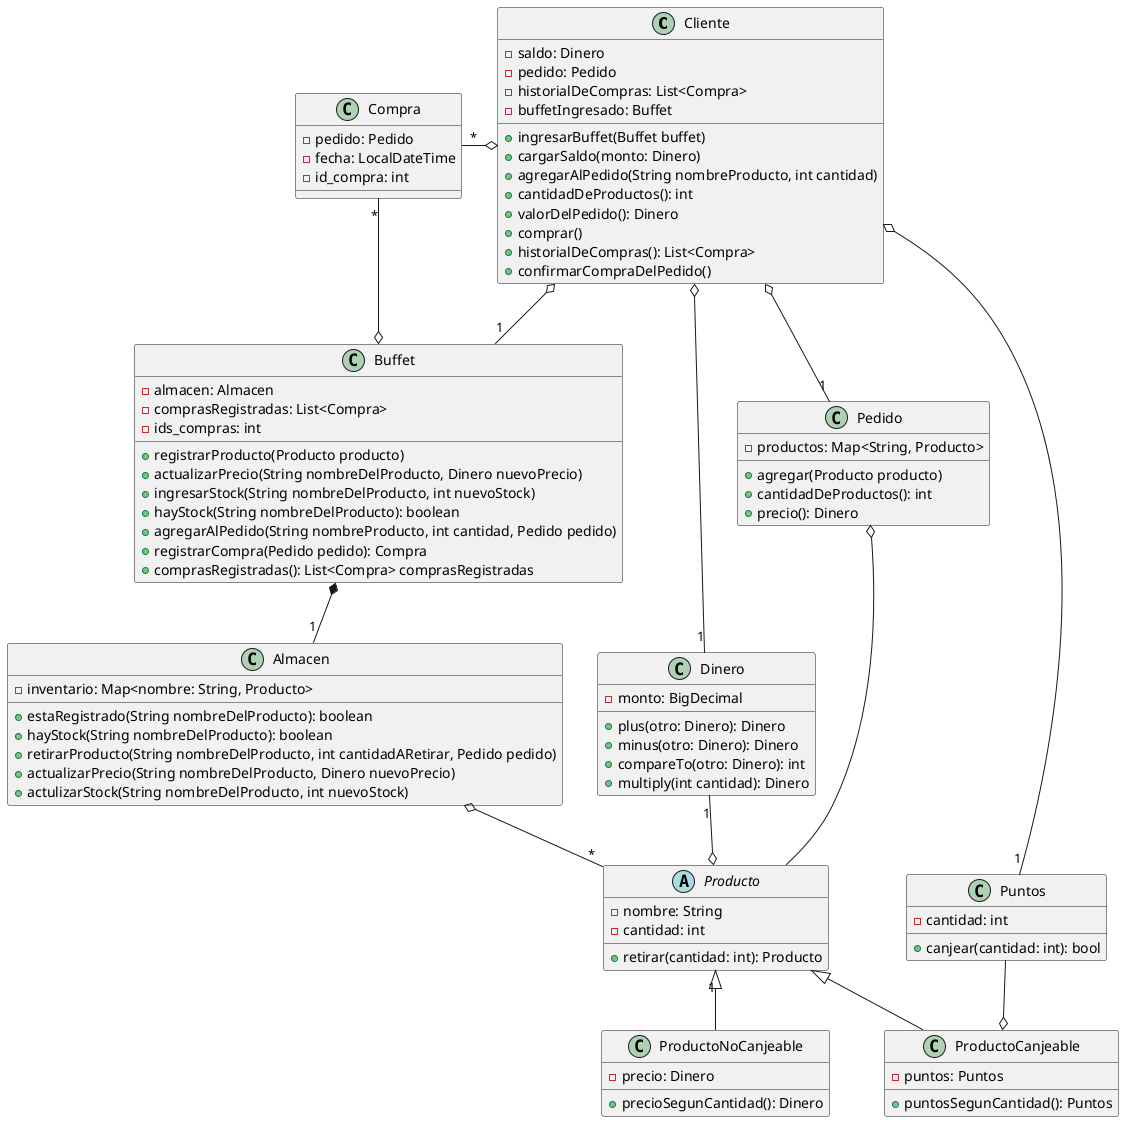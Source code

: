 @startuml
class Cliente {
    - saldo: Dinero
    - pedido: Pedido 
    - historialDeCompras: List<Compra>
    - buffetIngresado: Buffet
    + ingresarBuffet(Buffet buffet)
    + cargarSaldo(monto: Dinero)
    + agregarAlPedido(String nombreProducto, int cantidad)
    + cantidadDeProductos(): int
    + valorDelPedido(): Dinero
    + comprar()
    + historialDeCompras(): List<Compra>
    + confirmarCompraDelPedido()
}

abstract Producto {
    - nombre: String
    - cantidad: int
    + retirar(cantidad: int): Producto
}

class ProductoCanjeable {
    - puntos: Puntos
    + puntosSegunCantidad(): Puntos
}

class ProductoNoCanjeable {
    - precio: Dinero 
    + precioSegunCantidad(): Dinero
}

class Puntos {
    - cantidad: int 
    + canjear(cantidad: int): bool
}

class Compra {
    - pedido: Pedido
    - fecha: LocalDateTime
    - id_compra: int
}

class Dinero {
    - monto: BigDecimal
    + plus(otro: Dinero): Dinero
    + minus(otro: Dinero): Dinero
    + compareTo(otro: Dinero): int
    + multiply(int cantidad): Dinero
}

class Almacen{
    -inventario: Map<nombre: String, Producto>
    +estaRegistrado(String nombreDelProducto): boolean
    +hayStock(String nombreDelProducto): boolean
    +retirarProducto(String nombreDelProducto, int cantidadARetirar, Pedido pedido)
    +actualizarPrecio(String nombreDelProducto, Dinero nuevoPrecio)
    +actulizarStock(String nombreDelProducto, int nuevoStock)
}

class Pedido {
    - productos: Map<String, Producto>
    + agregar(Producto producto)
    + cantidadDeProductos(): int
    + precio(): Dinero
}

class Buffet {
    -almacen: Almacen
    -comprasRegistradas: List<Compra>
    -ids_compras: int
    +registrarProducto(Producto producto)
    +actualizarPrecio(String nombreDelProducto, Dinero nuevoPrecio)
    +ingresarStock(String nombreDelProducto, int nuevoStock)
    +hayStock(String nombreDelProducto): boolean
    +agregarAlPedido(String nombreProducto, int cantidad, Pedido pedido)
    +registrarCompra(Pedido pedido): Compra
    +comprasRegistradas(): List<Compra> comprasRegistradas
}

Cliente o-down- "1" Buffet
Cliente o-- "1" Pedido
Cliente o-left- "*" Compra
Cliente o- "1" Dinero
Cliente o-- "1" Puntos

Producto o-up- "1" Dinero

ProductoCanjeable -up-|> Producto
ProductoNoCanjeable -up-|> "1" Producto


ProductoCanjeable o-up- Puntos

Pedido o-down- Producto

Almacen o-- "*" Producto
'Almacen ..> Dinero
'Almacen ..> Pedido

Buffet *-- "1" Almacen
Buffet o-up- "*" Compra
'Buffet ..> Dinero
'Buffet ..> Pedido

@enduml
